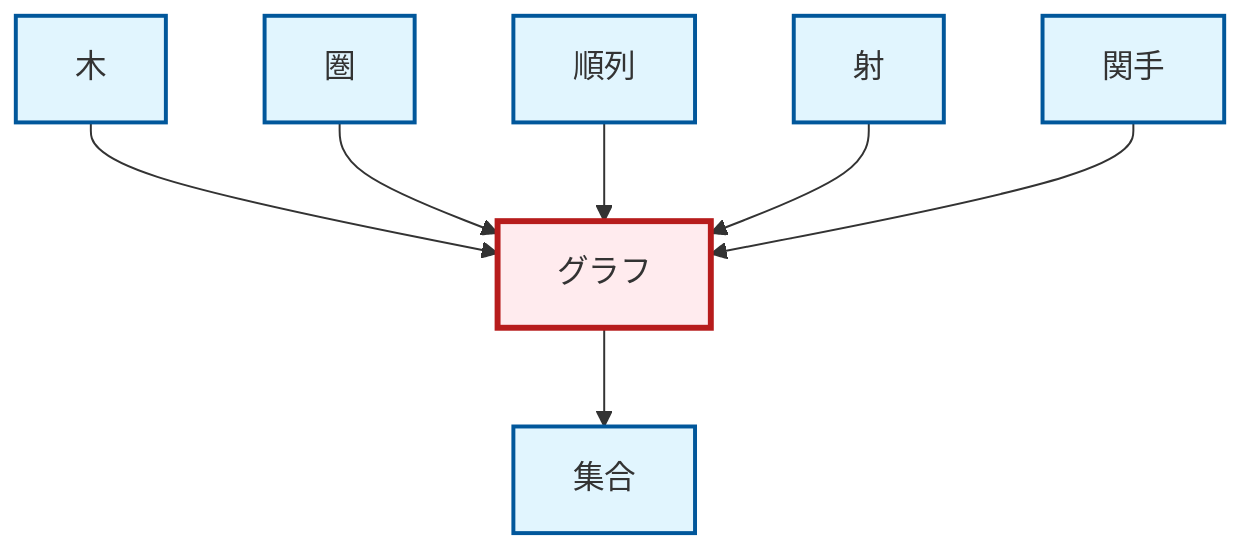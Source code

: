 graph TD
    classDef definition fill:#e1f5fe,stroke:#01579b,stroke-width:2px
    classDef theorem fill:#f3e5f5,stroke:#4a148c,stroke-width:2px
    classDef axiom fill:#fff3e0,stroke:#e65100,stroke-width:2px
    classDef example fill:#e8f5e9,stroke:#1b5e20,stroke-width:2px
    classDef current fill:#ffebee,stroke:#b71c1c,stroke-width:3px
    def-morphism["射"]:::definition
    def-permutation["順列"]:::definition
    def-tree["木"]:::definition
    def-category["圏"]:::definition
    def-graph["グラフ"]:::definition
    def-functor["関手"]:::definition
    def-set["集合"]:::definition
    def-tree --> def-graph
    def-category --> def-graph
    def-graph --> def-set
    def-permutation --> def-graph
    def-morphism --> def-graph
    def-functor --> def-graph
    class def-graph current